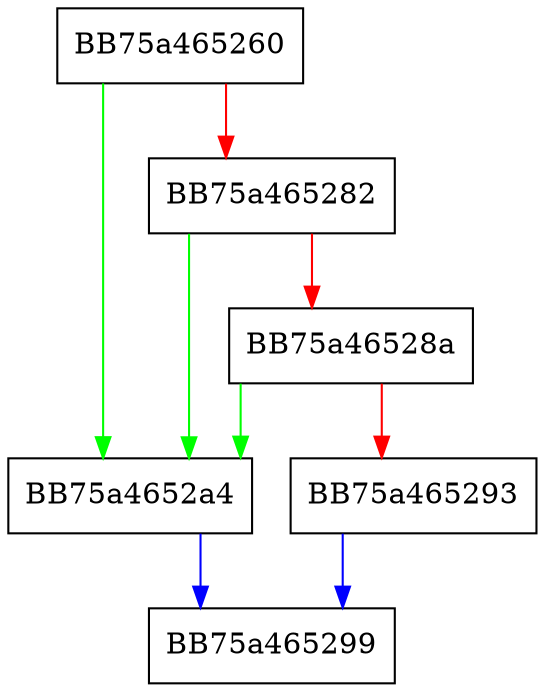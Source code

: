 digraph vdll_msil_mmap {
  node [shape="box"];
  graph [splines=ortho];
  BB75a465260 -> BB75a4652a4 [color="green"];
  BB75a465260 -> BB75a465282 [color="red"];
  BB75a465282 -> BB75a4652a4 [color="green"];
  BB75a465282 -> BB75a46528a [color="red"];
  BB75a46528a -> BB75a4652a4 [color="green"];
  BB75a46528a -> BB75a465293 [color="red"];
  BB75a465293 -> BB75a465299 [color="blue"];
  BB75a4652a4 -> BB75a465299 [color="blue"];
}